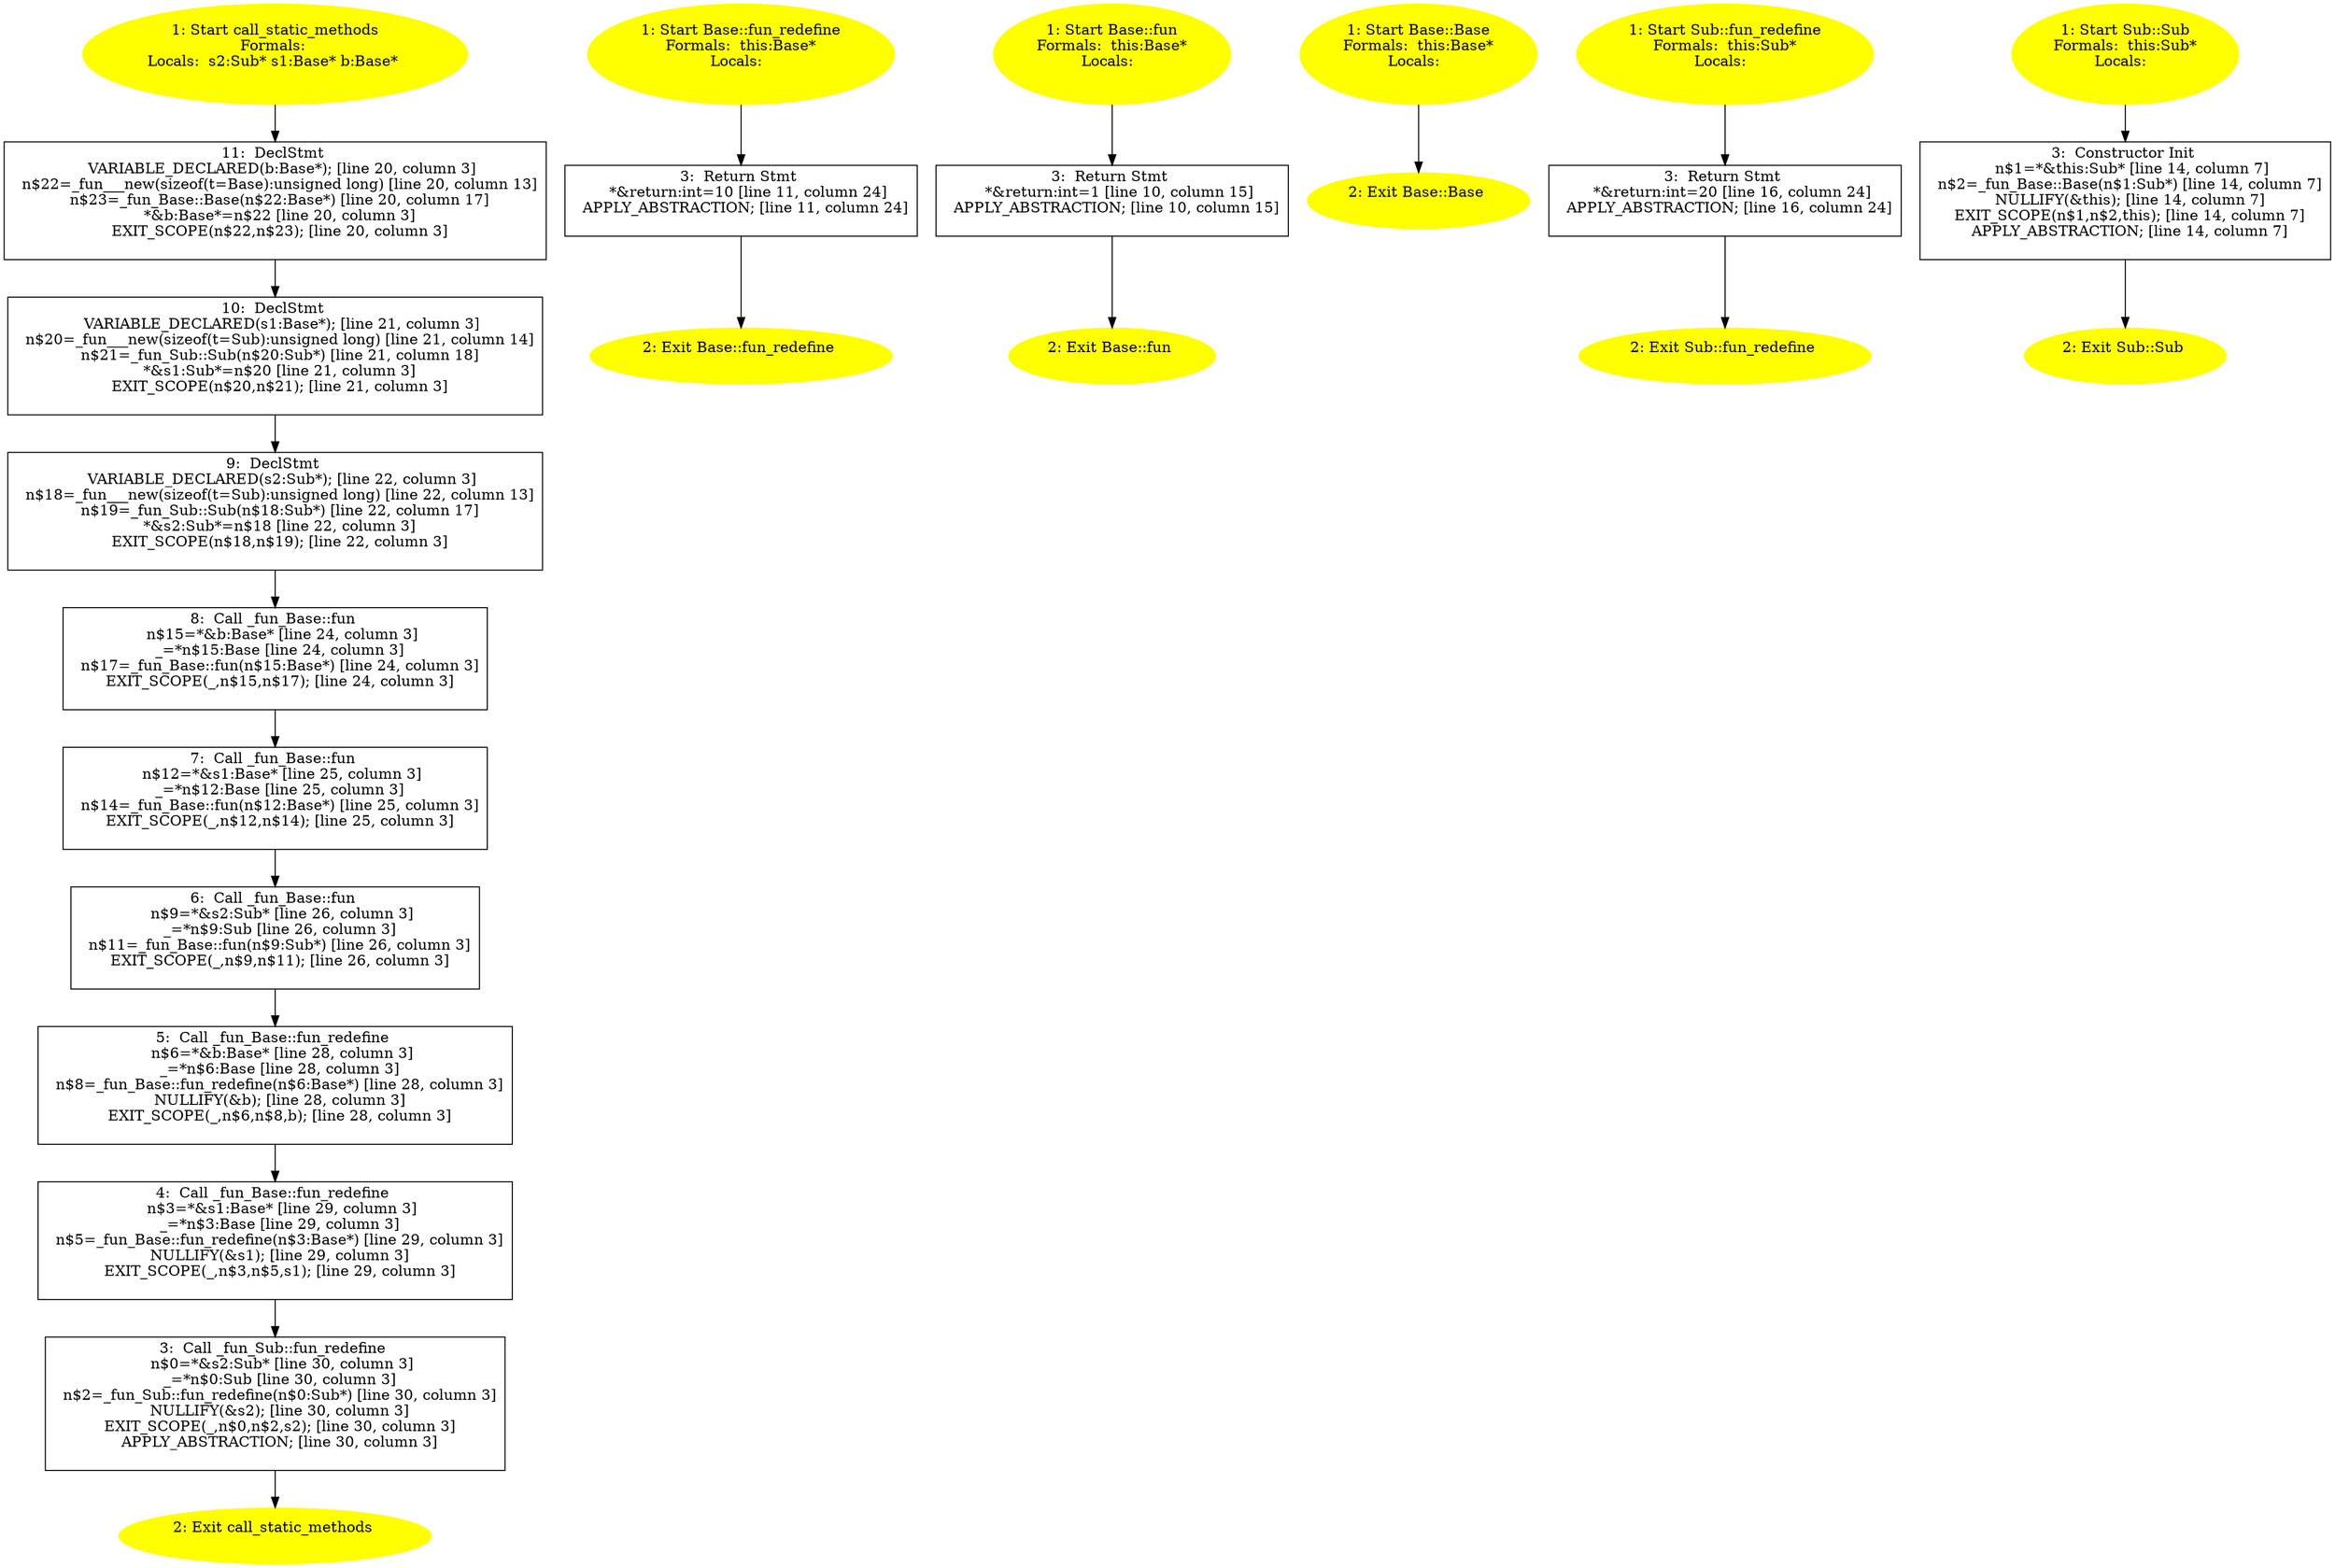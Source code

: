 /* @generated */
digraph cfg {
"call_static_methods#2229162425019005814.6b8ed680875ca5e183f8fa3b51ea6718_1" [label="1: Start call_static_methods\nFormals: \nLocals:  s2:Sub* s1:Base* b:Base* \n  " color=yellow style=filled]
	

	 "call_static_methods#2229162425019005814.6b8ed680875ca5e183f8fa3b51ea6718_1" -> "call_static_methods#2229162425019005814.6b8ed680875ca5e183f8fa3b51ea6718_11" ;
"call_static_methods#2229162425019005814.6b8ed680875ca5e183f8fa3b51ea6718_2" [label="2: Exit call_static_methods \n  " color=yellow style=filled]
	

"call_static_methods#2229162425019005814.6b8ed680875ca5e183f8fa3b51ea6718_3" [label="3:  Call _fun_Sub::fun_redefine \n   n$0=*&s2:Sub* [line 30, column 3]\n  _=*n$0:Sub [line 30, column 3]\n  n$2=_fun_Sub::fun_redefine(n$0:Sub*) [line 30, column 3]\n  NULLIFY(&s2); [line 30, column 3]\n  EXIT_SCOPE(_,n$0,n$2,s2); [line 30, column 3]\n  APPLY_ABSTRACTION; [line 30, column 3]\n " shape="box"]
	

	 "call_static_methods#2229162425019005814.6b8ed680875ca5e183f8fa3b51ea6718_3" -> "call_static_methods#2229162425019005814.6b8ed680875ca5e183f8fa3b51ea6718_2" ;
"call_static_methods#2229162425019005814.6b8ed680875ca5e183f8fa3b51ea6718_4" [label="4:  Call _fun_Base::fun_redefine \n   n$3=*&s1:Base* [line 29, column 3]\n  _=*n$3:Base [line 29, column 3]\n  n$5=_fun_Base::fun_redefine(n$3:Base*) [line 29, column 3]\n  NULLIFY(&s1); [line 29, column 3]\n  EXIT_SCOPE(_,n$3,n$5,s1); [line 29, column 3]\n " shape="box"]
	

	 "call_static_methods#2229162425019005814.6b8ed680875ca5e183f8fa3b51ea6718_4" -> "call_static_methods#2229162425019005814.6b8ed680875ca5e183f8fa3b51ea6718_3" ;
"call_static_methods#2229162425019005814.6b8ed680875ca5e183f8fa3b51ea6718_5" [label="5:  Call _fun_Base::fun_redefine \n   n$6=*&b:Base* [line 28, column 3]\n  _=*n$6:Base [line 28, column 3]\n  n$8=_fun_Base::fun_redefine(n$6:Base*) [line 28, column 3]\n  NULLIFY(&b); [line 28, column 3]\n  EXIT_SCOPE(_,n$6,n$8,b); [line 28, column 3]\n " shape="box"]
	

	 "call_static_methods#2229162425019005814.6b8ed680875ca5e183f8fa3b51ea6718_5" -> "call_static_methods#2229162425019005814.6b8ed680875ca5e183f8fa3b51ea6718_4" ;
"call_static_methods#2229162425019005814.6b8ed680875ca5e183f8fa3b51ea6718_6" [label="6:  Call _fun_Base::fun \n   n$9=*&s2:Sub* [line 26, column 3]\n  _=*n$9:Sub [line 26, column 3]\n  n$11=_fun_Base::fun(n$9:Sub*) [line 26, column 3]\n  EXIT_SCOPE(_,n$9,n$11); [line 26, column 3]\n " shape="box"]
	

	 "call_static_methods#2229162425019005814.6b8ed680875ca5e183f8fa3b51ea6718_6" -> "call_static_methods#2229162425019005814.6b8ed680875ca5e183f8fa3b51ea6718_5" ;
"call_static_methods#2229162425019005814.6b8ed680875ca5e183f8fa3b51ea6718_7" [label="7:  Call _fun_Base::fun \n   n$12=*&s1:Base* [line 25, column 3]\n  _=*n$12:Base [line 25, column 3]\n  n$14=_fun_Base::fun(n$12:Base*) [line 25, column 3]\n  EXIT_SCOPE(_,n$12,n$14); [line 25, column 3]\n " shape="box"]
	

	 "call_static_methods#2229162425019005814.6b8ed680875ca5e183f8fa3b51ea6718_7" -> "call_static_methods#2229162425019005814.6b8ed680875ca5e183f8fa3b51ea6718_6" ;
"call_static_methods#2229162425019005814.6b8ed680875ca5e183f8fa3b51ea6718_8" [label="8:  Call _fun_Base::fun \n   n$15=*&b:Base* [line 24, column 3]\n  _=*n$15:Base [line 24, column 3]\n  n$17=_fun_Base::fun(n$15:Base*) [line 24, column 3]\n  EXIT_SCOPE(_,n$15,n$17); [line 24, column 3]\n " shape="box"]
	

	 "call_static_methods#2229162425019005814.6b8ed680875ca5e183f8fa3b51ea6718_8" -> "call_static_methods#2229162425019005814.6b8ed680875ca5e183f8fa3b51ea6718_7" ;
"call_static_methods#2229162425019005814.6b8ed680875ca5e183f8fa3b51ea6718_9" [label="9:  DeclStmt \n   VARIABLE_DECLARED(s2:Sub*); [line 22, column 3]\n  n$18=_fun___new(sizeof(t=Sub):unsigned long) [line 22, column 13]\n  n$19=_fun_Sub::Sub(n$18:Sub*) [line 22, column 17]\n  *&s2:Sub*=n$18 [line 22, column 3]\n  EXIT_SCOPE(n$18,n$19); [line 22, column 3]\n " shape="box"]
	

	 "call_static_methods#2229162425019005814.6b8ed680875ca5e183f8fa3b51ea6718_9" -> "call_static_methods#2229162425019005814.6b8ed680875ca5e183f8fa3b51ea6718_8" ;
"call_static_methods#2229162425019005814.6b8ed680875ca5e183f8fa3b51ea6718_10" [label="10:  DeclStmt \n   VARIABLE_DECLARED(s1:Base*); [line 21, column 3]\n  n$20=_fun___new(sizeof(t=Sub):unsigned long) [line 21, column 14]\n  n$21=_fun_Sub::Sub(n$20:Sub*) [line 21, column 18]\n  *&s1:Sub*=n$20 [line 21, column 3]\n  EXIT_SCOPE(n$20,n$21); [line 21, column 3]\n " shape="box"]
	

	 "call_static_methods#2229162425019005814.6b8ed680875ca5e183f8fa3b51ea6718_10" -> "call_static_methods#2229162425019005814.6b8ed680875ca5e183f8fa3b51ea6718_9" ;
"call_static_methods#2229162425019005814.6b8ed680875ca5e183f8fa3b51ea6718_11" [label="11:  DeclStmt \n   VARIABLE_DECLARED(b:Base*); [line 20, column 3]\n  n$22=_fun___new(sizeof(t=Base):unsigned long) [line 20, column 13]\n  n$23=_fun_Base::Base(n$22:Base*) [line 20, column 17]\n  *&b:Base*=n$22 [line 20, column 3]\n  EXIT_SCOPE(n$22,n$23); [line 20, column 3]\n " shape="box"]
	

	 "call_static_methods#2229162425019005814.6b8ed680875ca5e183f8fa3b51ea6718_11" -> "call_static_methods#2229162425019005814.6b8ed680875ca5e183f8fa3b51ea6718_10" ;
"fun_redefine#Base#(2650804992698061987).67136e8e6ad0793f86461827c32086fc_1" [label="1: Start Base::fun_redefine\nFormals:  this:Base*\nLocals:  \n  " color=yellow style=filled]
	

	 "fun_redefine#Base#(2650804992698061987).67136e8e6ad0793f86461827c32086fc_1" -> "fun_redefine#Base#(2650804992698061987).67136e8e6ad0793f86461827c32086fc_3" ;
"fun_redefine#Base#(2650804992698061987).67136e8e6ad0793f86461827c32086fc_2" [label="2: Exit Base::fun_redefine \n  " color=yellow style=filled]
	

"fun_redefine#Base#(2650804992698061987).67136e8e6ad0793f86461827c32086fc_3" [label="3:  Return Stmt \n   *&return:int=10 [line 11, column 24]\n  APPLY_ABSTRACTION; [line 11, column 24]\n " shape="box"]
	

	 "fun_redefine#Base#(2650804992698061987).67136e8e6ad0793f86461827c32086fc_3" -> "fun_redefine#Base#(2650804992698061987).67136e8e6ad0793f86461827c32086fc_2" ;
"fun#Base#(4745240833868289958).678df3fd06599dafd933a3bb8b9491bc_1" [label="1: Start Base::fun\nFormals:  this:Base*\nLocals:  \n  " color=yellow style=filled]
	

	 "fun#Base#(4745240833868289958).678df3fd06599dafd933a3bb8b9491bc_1" -> "fun#Base#(4745240833868289958).678df3fd06599dafd933a3bb8b9491bc_3" ;
"fun#Base#(4745240833868289958).678df3fd06599dafd933a3bb8b9491bc_2" [label="2: Exit Base::fun \n  " color=yellow style=filled]
	

"fun#Base#(4745240833868289958).678df3fd06599dafd933a3bb8b9491bc_3" [label="3:  Return Stmt \n   *&return:int=1 [line 10, column 15]\n  APPLY_ABSTRACTION; [line 10, column 15]\n " shape="box"]
	

	 "fun#Base#(4745240833868289958).678df3fd06599dafd933a3bb8b9491bc_3" -> "fun#Base#(4745240833868289958).678df3fd06599dafd933a3bb8b9491bc_2" ;
"Base#Base#{1639731840162335252|constexpr}.1cedec9037fb5c6b979582f8fd045cfb_1" [label="1: Start Base::Base\nFormals:  this:Base*\nLocals:  \n  " color=yellow style=filled]
	

	 "Base#Base#{1639731840162335252|constexpr}.1cedec9037fb5c6b979582f8fd045cfb_1" -> "Base#Base#{1639731840162335252|constexpr}.1cedec9037fb5c6b979582f8fd045cfb_2" ;
"Base#Base#{1639731840162335252|constexpr}.1cedec9037fb5c6b979582f8fd045cfb_2" [label="2: Exit Base::Base \n  " color=yellow style=filled]
	

"fun_redefine#Sub#(17129416942188381963).92112cf746626b3b7cdf24f41680fdb8_1" [label="1: Start Sub::fun_redefine\nFormals:  this:Sub*\nLocals:  \n  " color=yellow style=filled]
	

	 "fun_redefine#Sub#(17129416942188381963).92112cf746626b3b7cdf24f41680fdb8_1" -> "fun_redefine#Sub#(17129416942188381963).92112cf746626b3b7cdf24f41680fdb8_3" ;
"fun_redefine#Sub#(17129416942188381963).92112cf746626b3b7cdf24f41680fdb8_2" [label="2: Exit Sub::fun_redefine \n  " color=yellow style=filled]
	

"fun_redefine#Sub#(17129416942188381963).92112cf746626b3b7cdf24f41680fdb8_3" [label="3:  Return Stmt \n   *&return:int=20 [line 16, column 24]\n  APPLY_ABSTRACTION; [line 16, column 24]\n " shape="box"]
	

	 "fun_redefine#Sub#(17129416942188381963).92112cf746626b3b7cdf24f41680fdb8_3" -> "fun_redefine#Sub#(17129416942188381963).92112cf746626b3b7cdf24f41680fdb8_2" ;
"Sub#Sub#{11878357359117042972|constexpr}.886e3a99a94b49e456c4d39277ccc93b_1" [label="1: Start Sub::Sub\nFormals:  this:Sub*\nLocals:  \n  " color=yellow style=filled]
	

	 "Sub#Sub#{11878357359117042972|constexpr}.886e3a99a94b49e456c4d39277ccc93b_1" -> "Sub#Sub#{11878357359117042972|constexpr}.886e3a99a94b49e456c4d39277ccc93b_3" ;
"Sub#Sub#{11878357359117042972|constexpr}.886e3a99a94b49e456c4d39277ccc93b_2" [label="2: Exit Sub::Sub \n  " color=yellow style=filled]
	

"Sub#Sub#{11878357359117042972|constexpr}.886e3a99a94b49e456c4d39277ccc93b_3" [label="3:  Constructor Init \n   n$1=*&this:Sub* [line 14, column 7]\n  n$2=_fun_Base::Base(n$1:Sub*) [line 14, column 7]\n  NULLIFY(&this); [line 14, column 7]\n  EXIT_SCOPE(n$1,n$2,this); [line 14, column 7]\n  APPLY_ABSTRACTION; [line 14, column 7]\n " shape="box"]
	

	 "Sub#Sub#{11878357359117042972|constexpr}.886e3a99a94b49e456c4d39277ccc93b_3" -> "Sub#Sub#{11878357359117042972|constexpr}.886e3a99a94b49e456c4d39277ccc93b_2" ;
}
